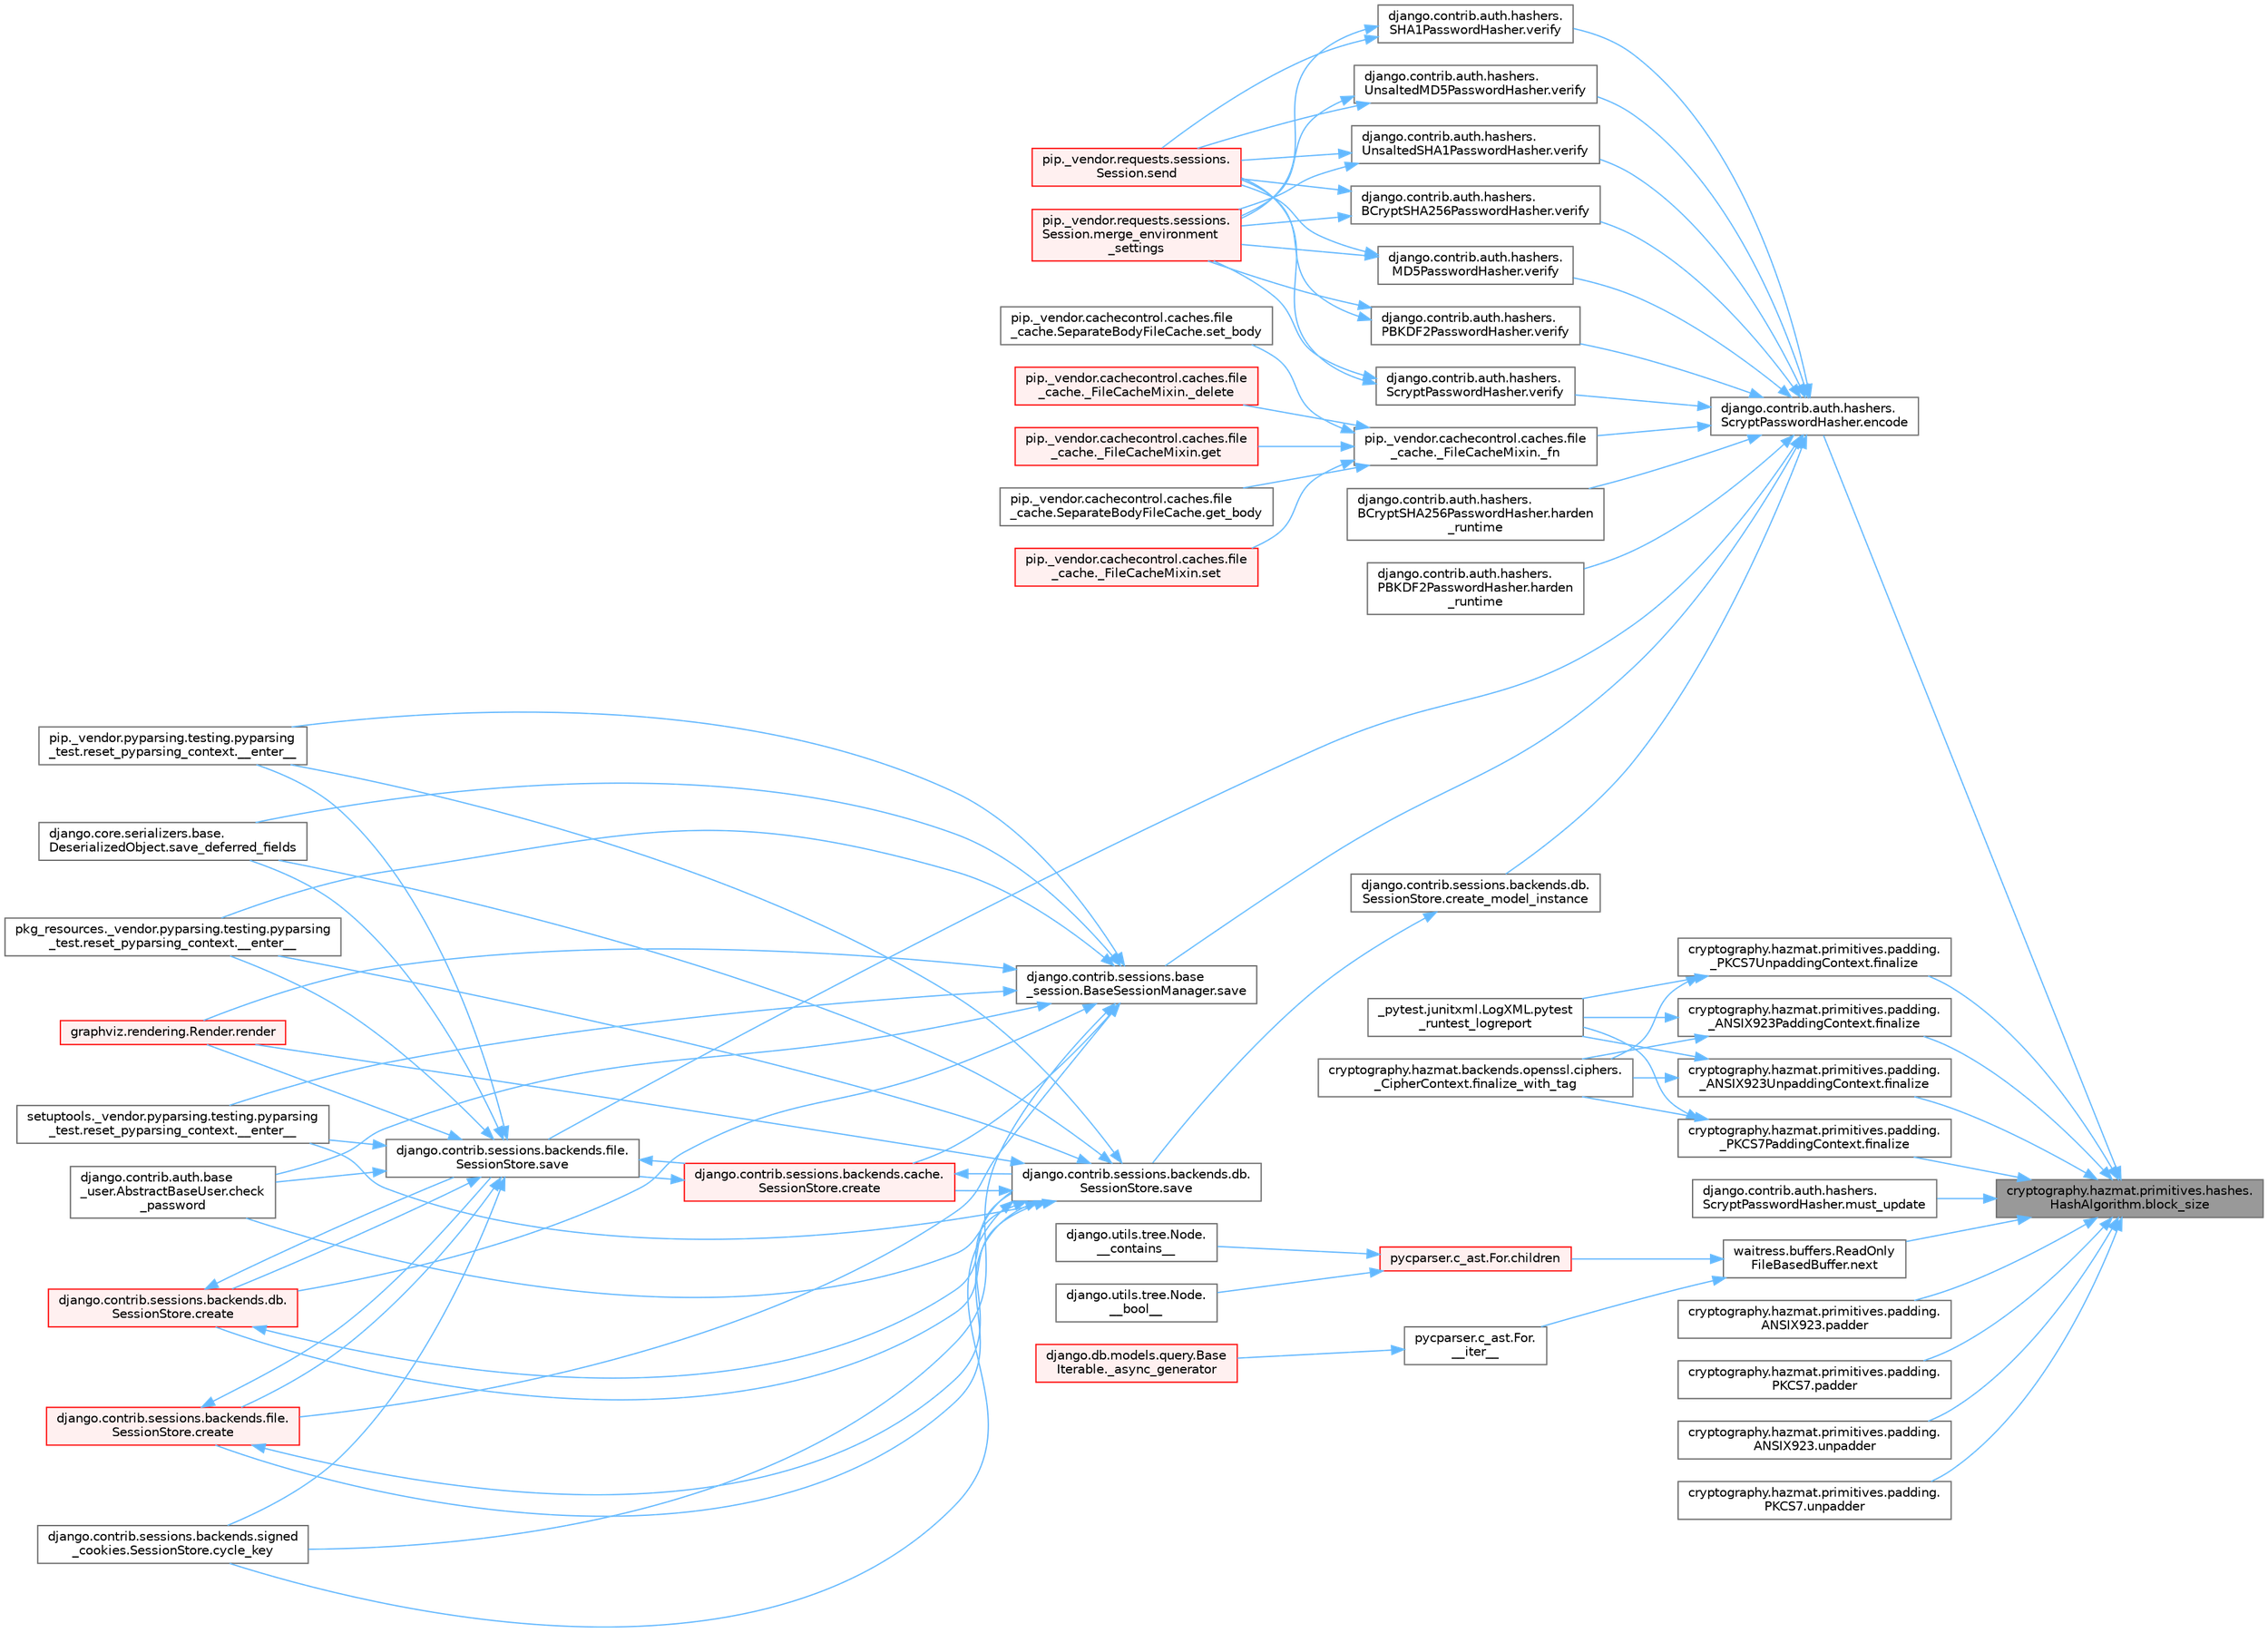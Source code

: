 digraph "cryptography.hazmat.primitives.hashes.HashAlgorithm.block_size"
{
 // LATEX_PDF_SIZE
  bgcolor="transparent";
  edge [fontname=Helvetica,fontsize=10,labelfontname=Helvetica,labelfontsize=10];
  node [fontname=Helvetica,fontsize=10,shape=box,height=0.2,width=0.4];
  rankdir="RL";
  Node1 [id="Node000001",label="cryptography.hazmat.primitives.hashes.\lHashAlgorithm.block_size",height=0.2,width=0.4,color="gray40", fillcolor="grey60", style="filled", fontcolor="black",tooltip=" "];
  Node1 -> Node2 [id="edge1_Node000001_Node000002",dir="back",color="steelblue1",style="solid",tooltip=" "];
  Node2 [id="Node000002",label="django.contrib.auth.hashers.\lScryptPasswordHasher.encode",height=0.2,width=0.4,color="grey40", fillcolor="white", style="filled",URL="$classdjango_1_1contrib_1_1auth_1_1hashers_1_1_scrypt_password_hasher.html#a1a5a33b642b1c9e74c5fd8a7c599b06b",tooltip=" "];
  Node2 -> Node3 [id="edge2_Node000002_Node000003",dir="back",color="steelblue1",style="solid",tooltip=" "];
  Node3 [id="Node000003",label="pip._vendor.cachecontrol.caches.file\l_cache._FileCacheMixin._fn",height=0.2,width=0.4,color="grey40", fillcolor="white", style="filled",URL="$classpip_1_1__vendor_1_1cachecontrol_1_1caches_1_1file__cache_1_1___file_cache_mixin.html#a8e94253502ca252f8c8ca1e4921fd42f",tooltip=" "];
  Node3 -> Node4 [id="edge3_Node000003_Node000004",dir="back",color="steelblue1",style="solid",tooltip=" "];
  Node4 [id="Node000004",label="pip._vendor.cachecontrol.caches.file\l_cache._FileCacheMixin._delete",height=0.2,width=0.4,color="red", fillcolor="#FFF0F0", style="filled",URL="$classpip_1_1__vendor_1_1cachecontrol_1_1caches_1_1file__cache_1_1___file_cache_mixin.html#a0ebc930693f8386cf1231d4ab04fb800",tooltip=" "];
  Node3 -> Node3176 [id="edge4_Node000003_Node003176",dir="back",color="steelblue1",style="solid",tooltip=" "];
  Node3176 [id="Node003176",label="pip._vendor.cachecontrol.caches.file\l_cache._FileCacheMixin.get",height=0.2,width=0.4,color="red", fillcolor="#FFF0F0", style="filled",URL="$classpip_1_1__vendor_1_1cachecontrol_1_1caches_1_1file__cache_1_1___file_cache_mixin.html#afef88044f42ddd480be90e94a50e07bc",tooltip=" "];
  Node3 -> Node3177 [id="edge5_Node000003_Node003177",dir="back",color="steelblue1",style="solid",tooltip=" "];
  Node3177 [id="Node003177",label="pip._vendor.cachecontrol.caches.file\l_cache.SeparateBodyFileCache.get_body",height=0.2,width=0.4,color="grey40", fillcolor="white", style="filled",URL="$classpip_1_1__vendor_1_1cachecontrol_1_1caches_1_1file__cache_1_1_separate_body_file_cache.html#a96853f5f4944aab4999b423e98ae94a7",tooltip=" "];
  Node3 -> Node3178 [id="edge6_Node000003_Node003178",dir="back",color="steelblue1",style="solid",tooltip=" "];
  Node3178 [id="Node003178",label="pip._vendor.cachecontrol.caches.file\l_cache._FileCacheMixin.set",height=0.2,width=0.4,color="red", fillcolor="#FFF0F0", style="filled",URL="$classpip_1_1__vendor_1_1cachecontrol_1_1caches_1_1file__cache_1_1___file_cache_mixin.html#ae8a7588fc5a71680756743e05deeea9b",tooltip=" "];
  Node3 -> Node3179 [id="edge7_Node000003_Node003179",dir="back",color="steelblue1",style="solid",tooltip=" "];
  Node3179 [id="Node003179",label="pip._vendor.cachecontrol.caches.file\l_cache.SeparateBodyFileCache.set_body",height=0.2,width=0.4,color="grey40", fillcolor="white", style="filled",URL="$classpip_1_1__vendor_1_1cachecontrol_1_1caches_1_1file__cache_1_1_separate_body_file_cache.html#a8fabbb6143c6afca2477309d3dfa7067",tooltip=" "];
  Node2 -> Node1805 [id="edge8_Node000002_Node001805",dir="back",color="steelblue1",style="solid",tooltip=" "];
  Node1805 [id="Node001805",label="django.contrib.sessions.backends.db.\lSessionStore.create_model_instance",height=0.2,width=0.4,color="grey40", fillcolor="white", style="filled",URL="$classdjango_1_1contrib_1_1sessions_1_1backends_1_1db_1_1_session_store.html#a0a3de585eb81b76b2c9c405702a7a563",tooltip=" "];
  Node1805 -> Node294 [id="edge9_Node001805_Node000294",dir="back",color="steelblue1",style="solid",tooltip=" "];
  Node294 [id="Node000294",label="django.contrib.sessions.backends.db.\lSessionStore.save",height=0.2,width=0.4,color="grey40", fillcolor="white", style="filled",URL="$classdjango_1_1contrib_1_1sessions_1_1backends_1_1db_1_1_session_store.html#a68a6b4f159bd3dc969ec80b34c1622af",tooltip=" "];
  Node294 -> Node295 [id="edge10_Node000294_Node000295",dir="back",color="steelblue1",style="solid",tooltip=" "];
  Node295 [id="Node000295",label="pip._vendor.pyparsing.testing.pyparsing\l_test.reset_pyparsing_context.__enter__",height=0.2,width=0.4,color="grey40", fillcolor="white", style="filled",URL="$classpip_1_1__vendor_1_1pyparsing_1_1testing_1_1pyparsing__test_1_1reset__pyparsing__context.html#a3d39d97a0d95a9b46c987e6dff52b7c0",tooltip=" "];
  Node294 -> Node296 [id="edge11_Node000294_Node000296",dir="back",color="steelblue1",style="solid",tooltip=" "];
  Node296 [id="Node000296",label="pkg_resources._vendor.pyparsing.testing.pyparsing\l_test.reset_pyparsing_context.__enter__",height=0.2,width=0.4,color="grey40", fillcolor="white", style="filled",URL="$classpkg__resources_1_1__vendor_1_1pyparsing_1_1testing_1_1pyparsing__test_1_1reset__pyparsing__context.html#a8d8360c033ccc7296fb9323a07cdeb25",tooltip=" "];
  Node294 -> Node297 [id="edge12_Node000294_Node000297",dir="back",color="steelblue1",style="solid",tooltip=" "];
  Node297 [id="Node000297",label="setuptools._vendor.pyparsing.testing.pyparsing\l_test.reset_pyparsing_context.__enter__",height=0.2,width=0.4,color="grey40", fillcolor="white", style="filled",URL="$classsetuptools_1_1__vendor_1_1pyparsing_1_1testing_1_1pyparsing__test_1_1reset__pyparsing__context.html#a436e2ea8355c86505c8cfdae81714c7c",tooltip=" "];
  Node294 -> Node298 [id="edge13_Node000294_Node000298",dir="back",color="steelblue1",style="solid",tooltip=" "];
  Node298 [id="Node000298",label="django.contrib.auth.base\l_user.AbstractBaseUser.check\l_password",height=0.2,width=0.4,color="grey40", fillcolor="white", style="filled",URL="$classdjango_1_1contrib_1_1auth_1_1base__user_1_1_abstract_base_user.html#aaa9bb7fa5353bc1917dbd7f87b63321a",tooltip=" "];
  Node294 -> Node299 [id="edge14_Node000294_Node000299",dir="back",color="steelblue1",style="solid",tooltip=" "];
  Node299 [id="Node000299",label="django.contrib.sessions.backends.cache.\lSessionStore.create",height=0.2,width=0.4,color="red", fillcolor="#FFF0F0", style="filled",URL="$classdjango_1_1contrib_1_1sessions_1_1backends_1_1cache_1_1_session_store.html#a38c9efbdb5115fd1820ae198b767c39c",tooltip=" "];
  Node299 -> Node294 [id="edge15_Node000299_Node000294",dir="back",color="steelblue1",style="solid",tooltip=" "];
  Node299 -> Node690 [id="edge16_Node000299_Node000690",dir="back",color="steelblue1",style="solid",tooltip=" "];
  Node690 [id="Node000690",label="django.contrib.sessions.backends.file.\lSessionStore.save",height=0.2,width=0.4,color="grey40", fillcolor="white", style="filled",URL="$classdjango_1_1contrib_1_1sessions_1_1backends_1_1file_1_1_session_store.html#af170f9c112376eb1627509287bf9620f",tooltip=" "];
  Node690 -> Node295 [id="edge17_Node000690_Node000295",dir="back",color="steelblue1",style="solid",tooltip=" "];
  Node690 -> Node296 [id="edge18_Node000690_Node000296",dir="back",color="steelblue1",style="solid",tooltip=" "];
  Node690 -> Node297 [id="edge19_Node000690_Node000297",dir="back",color="steelblue1",style="solid",tooltip=" "];
  Node690 -> Node298 [id="edge20_Node000690_Node000298",dir="back",color="steelblue1",style="solid",tooltip=" "];
  Node690 -> Node299 [id="edge21_Node000690_Node000299",dir="back",color="steelblue1",style="solid",tooltip=" "];
  Node690 -> Node521 [id="edge22_Node000690_Node000521",dir="back",color="steelblue1",style="solid",tooltip=" "];
  Node521 [id="Node000521",label="django.contrib.sessions.backends.db.\lSessionStore.create",height=0.2,width=0.4,color="red", fillcolor="#FFF0F0", style="filled",URL="$classdjango_1_1contrib_1_1sessions_1_1backends_1_1db_1_1_session_store.html#a4a98c0168c61e75be58e279660aa6ce4",tooltip=" "];
  Node521 -> Node294 [id="edge23_Node000521_Node000294",dir="back",color="steelblue1",style="solid",tooltip=" "];
  Node521 -> Node690 [id="edge24_Node000521_Node000690",dir="back",color="steelblue1",style="solid",tooltip=" "];
  Node690 -> Node681 [id="edge25_Node000690_Node000681",dir="back",color="steelblue1",style="solid",tooltip=" "];
  Node681 [id="Node000681",label="django.contrib.sessions.backends.file.\lSessionStore.create",height=0.2,width=0.4,color="red", fillcolor="#FFF0F0", style="filled",URL="$classdjango_1_1contrib_1_1sessions_1_1backends_1_1file_1_1_session_store.html#a6624db6a37dfff490f837047e0a60dda",tooltip=" "];
  Node681 -> Node294 [id="edge26_Node000681_Node000294",dir="back",color="steelblue1",style="solid",tooltip=" "];
  Node681 -> Node690 [id="edge27_Node000681_Node000690",dir="back",color="steelblue1",style="solid",tooltip=" "];
  Node690 -> Node688 [id="edge28_Node000690_Node000688",dir="back",color="steelblue1",style="solid",tooltip=" "];
  Node688 [id="Node000688",label="django.contrib.sessions.backends.signed\l_cookies.SessionStore.cycle_key",height=0.2,width=0.4,color="grey40", fillcolor="white", style="filled",URL="$classdjango_1_1contrib_1_1sessions_1_1backends_1_1signed__cookies_1_1_session_store.html#abf8e71313b847459c30f19e691c25a93",tooltip=" "];
  Node690 -> Node372 [id="edge29_Node000690_Node000372",dir="back",color="steelblue1",style="solid",tooltip=" "];
  Node372 [id="Node000372",label="graphviz.rendering.Render.render",height=0.2,width=0.4,color="red", fillcolor="#FFF0F0", style="filled",URL="$classgraphviz_1_1rendering_1_1_render.html#a0249d6538d64a6b59b1bed64d4636456",tooltip=" "];
  Node690 -> Node689 [id="edge30_Node000690_Node000689",dir="back",color="steelblue1",style="solid",tooltip=" "];
  Node689 [id="Node000689",label="django.core.serializers.base.\lDeserializedObject.save_deferred_fields",height=0.2,width=0.4,color="grey40", fillcolor="white", style="filled",URL="$classdjango_1_1core_1_1serializers_1_1base_1_1_deserialized_object.html#a2fd4269d14e2f58fda59335c79a582f5",tooltip=" "];
  Node294 -> Node521 [id="edge31_Node000294_Node000521",dir="back",color="steelblue1",style="solid",tooltip=" "];
  Node294 -> Node681 [id="edge32_Node000294_Node000681",dir="back",color="steelblue1",style="solid",tooltip=" "];
  Node294 -> Node688 [id="edge33_Node000294_Node000688",dir="back",color="steelblue1",style="solid",tooltip=" "];
  Node294 -> Node372 [id="edge34_Node000294_Node000372",dir="back",color="steelblue1",style="solid",tooltip=" "];
  Node294 -> Node689 [id="edge35_Node000294_Node000689",dir="back",color="steelblue1",style="solid",tooltip=" "];
  Node2 -> Node3024 [id="edge36_Node000002_Node003024",dir="back",color="steelblue1",style="solid",tooltip=" "];
  Node3024 [id="Node003024",label="django.contrib.auth.hashers.\lBCryptSHA256PasswordHasher.harden\l_runtime",height=0.2,width=0.4,color="grey40", fillcolor="white", style="filled",URL="$classdjango_1_1contrib_1_1auth_1_1hashers_1_1_b_crypt_s_h_a256_password_hasher.html#aeb2d930973f5a8b0a605c789332df5b0",tooltip=" "];
  Node2 -> Node291 [id="edge37_Node000002_Node000291",dir="back",color="steelblue1",style="solid",tooltip=" "];
  Node291 [id="Node000291",label="django.contrib.auth.hashers.\lPBKDF2PasswordHasher.harden\l_runtime",height=0.2,width=0.4,color="grey40", fillcolor="white", style="filled",URL="$classdjango_1_1contrib_1_1auth_1_1hashers_1_1_p_b_k_d_f2_password_hasher.html#ae7f1dcad47802823597610b026fae83a",tooltip=" "];
  Node2 -> Node690 [id="edge38_Node000002_Node000690",dir="back",color="steelblue1",style="solid",tooltip=" "];
  Node2 -> Node3025 [id="edge39_Node000002_Node003025",dir="back",color="steelblue1",style="solid",tooltip=" "];
  Node3025 [id="Node003025",label="django.contrib.sessions.base\l_session.BaseSessionManager.save",height=0.2,width=0.4,color="grey40", fillcolor="white", style="filled",URL="$classdjango_1_1contrib_1_1sessions_1_1base__session_1_1_base_session_manager.html#a323bed24720881f2b0c3e3fce57c1a5a",tooltip=" "];
  Node3025 -> Node295 [id="edge40_Node003025_Node000295",dir="back",color="steelblue1",style="solid",tooltip=" "];
  Node3025 -> Node296 [id="edge41_Node003025_Node000296",dir="back",color="steelblue1",style="solid",tooltip=" "];
  Node3025 -> Node297 [id="edge42_Node003025_Node000297",dir="back",color="steelblue1",style="solid",tooltip=" "];
  Node3025 -> Node298 [id="edge43_Node003025_Node000298",dir="back",color="steelblue1",style="solid",tooltip=" "];
  Node3025 -> Node299 [id="edge44_Node003025_Node000299",dir="back",color="steelblue1",style="solid",tooltip=" "];
  Node3025 -> Node521 [id="edge45_Node003025_Node000521",dir="back",color="steelblue1",style="solid",tooltip=" "];
  Node3025 -> Node681 [id="edge46_Node003025_Node000681",dir="back",color="steelblue1",style="solid",tooltip=" "];
  Node3025 -> Node688 [id="edge47_Node003025_Node000688",dir="back",color="steelblue1",style="solid",tooltip=" "];
  Node3025 -> Node372 [id="edge48_Node003025_Node000372",dir="back",color="steelblue1",style="solid",tooltip=" "];
  Node3025 -> Node689 [id="edge49_Node003025_Node000689",dir="back",color="steelblue1",style="solid",tooltip=" "];
  Node2 -> Node3026 [id="edge50_Node000002_Node003026",dir="back",color="steelblue1",style="solid",tooltip=" "];
  Node3026 [id="Node003026",label="django.contrib.auth.hashers.\lBCryptSHA256PasswordHasher.verify",height=0.2,width=0.4,color="grey40", fillcolor="white", style="filled",URL="$classdjango_1_1contrib_1_1auth_1_1hashers_1_1_b_crypt_s_h_a256_password_hasher.html#aace67824fb9a74b812da9e723c452182",tooltip=" "];
  Node3026 -> Node1783 [id="edge51_Node003026_Node001783",dir="back",color="steelblue1",style="solid",tooltip=" "];
  Node1783 [id="Node001783",label="pip._vendor.requests.sessions.\lSession.merge_environment\l_settings",height=0.2,width=0.4,color="red", fillcolor="#FFF0F0", style="filled",URL="$classpip_1_1__vendor_1_1requests_1_1sessions_1_1_session.html#a1bbc07ae0fd8434a0ae651e3eb482be0",tooltip=" "];
  Node3026 -> Node1784 [id="edge52_Node003026_Node001784",dir="back",color="steelblue1",style="solid",tooltip=" "];
  Node1784 [id="Node001784",label="pip._vendor.requests.sessions.\lSession.send",height=0.2,width=0.4,color="red", fillcolor="#FFF0F0", style="filled",URL="$classpip_1_1__vendor_1_1requests_1_1sessions_1_1_session.html#ac53877008b8d3c6901be36033885124c",tooltip=" "];
  Node2 -> Node3019 [id="edge53_Node000002_Node003019",dir="back",color="steelblue1",style="solid",tooltip=" "];
  Node3019 [id="Node003019",label="django.contrib.auth.hashers.\lMD5PasswordHasher.verify",height=0.2,width=0.4,color="grey40", fillcolor="white", style="filled",URL="$classdjango_1_1contrib_1_1auth_1_1hashers_1_1_m_d5_password_hasher.html#a5ee1720bbd104f7f53ced6d0f7847393",tooltip=" "];
  Node3019 -> Node1783 [id="edge54_Node003019_Node001783",dir="back",color="steelblue1",style="solid",tooltip=" "];
  Node3019 -> Node1784 [id="edge55_Node003019_Node001784",dir="back",color="steelblue1",style="solid",tooltip=" "];
  Node2 -> Node3020 [id="edge56_Node000002_Node003020",dir="back",color="steelblue1",style="solid",tooltip=" "];
  Node3020 [id="Node003020",label="django.contrib.auth.hashers.\lPBKDF2PasswordHasher.verify",height=0.2,width=0.4,color="grey40", fillcolor="white", style="filled",URL="$classdjango_1_1contrib_1_1auth_1_1hashers_1_1_p_b_k_d_f2_password_hasher.html#a769f11e83d4f84b6a1aa2414aa345a96",tooltip=" "];
  Node3020 -> Node1783 [id="edge57_Node003020_Node001783",dir="back",color="steelblue1",style="solid",tooltip=" "];
  Node3020 -> Node1784 [id="edge58_Node003020_Node001784",dir="back",color="steelblue1",style="solid",tooltip=" "];
  Node2 -> Node3021 [id="edge59_Node000002_Node003021",dir="back",color="steelblue1",style="solid",tooltip=" "];
  Node3021 [id="Node003021",label="django.contrib.auth.hashers.\lScryptPasswordHasher.verify",height=0.2,width=0.4,color="grey40", fillcolor="white", style="filled",URL="$classdjango_1_1contrib_1_1auth_1_1hashers_1_1_scrypt_password_hasher.html#ae1fe41459b9b8cc72115d2f8c01f6776",tooltip=" "];
  Node3021 -> Node1783 [id="edge60_Node003021_Node001783",dir="back",color="steelblue1",style="solid",tooltip=" "];
  Node3021 -> Node1784 [id="edge61_Node003021_Node001784",dir="back",color="steelblue1",style="solid",tooltip=" "];
  Node2 -> Node3022 [id="edge62_Node000002_Node003022",dir="back",color="steelblue1",style="solid",tooltip=" "];
  Node3022 [id="Node003022",label="django.contrib.auth.hashers.\lSHA1PasswordHasher.verify",height=0.2,width=0.4,color="grey40", fillcolor="white", style="filled",URL="$classdjango_1_1contrib_1_1auth_1_1hashers_1_1_s_h_a1_password_hasher.html#a5ac2a7038875bc3da2654b03c1ae2716",tooltip=" "];
  Node3022 -> Node1783 [id="edge63_Node003022_Node001783",dir="back",color="steelblue1",style="solid",tooltip=" "];
  Node3022 -> Node1784 [id="edge64_Node003022_Node001784",dir="back",color="steelblue1",style="solid",tooltip=" "];
  Node2 -> Node3027 [id="edge65_Node000002_Node003027",dir="back",color="steelblue1",style="solid",tooltip=" "];
  Node3027 [id="Node003027",label="django.contrib.auth.hashers.\lUnsaltedMD5PasswordHasher.verify",height=0.2,width=0.4,color="grey40", fillcolor="white", style="filled",URL="$classdjango_1_1contrib_1_1auth_1_1hashers_1_1_unsalted_m_d5_password_hasher.html#ad634eb70221559f3132f12171b8ebae0",tooltip=" "];
  Node3027 -> Node1783 [id="edge66_Node003027_Node001783",dir="back",color="steelblue1",style="solid",tooltip=" "];
  Node3027 -> Node1784 [id="edge67_Node003027_Node001784",dir="back",color="steelblue1",style="solid",tooltip=" "];
  Node2 -> Node3028 [id="edge68_Node000002_Node003028",dir="back",color="steelblue1",style="solid",tooltip=" "];
  Node3028 [id="Node003028",label="django.contrib.auth.hashers.\lUnsaltedSHA1PasswordHasher.verify",height=0.2,width=0.4,color="grey40", fillcolor="white", style="filled",URL="$classdjango_1_1contrib_1_1auth_1_1hashers_1_1_unsalted_s_h_a1_password_hasher.html#ad4dd5a8b681866ea72b2b9b8b1f3a552",tooltip=" "];
  Node3028 -> Node1783 [id="edge69_Node003028_Node001783",dir="back",color="steelblue1",style="solid",tooltip=" "];
  Node3028 -> Node1784 [id="edge70_Node003028_Node001784",dir="back",color="steelblue1",style="solid",tooltip=" "];
  Node1 -> Node3180 [id="edge71_Node000001_Node003180",dir="back",color="steelblue1",style="solid",tooltip=" "];
  Node3180 [id="Node003180",label="cryptography.hazmat.primitives.padding.\l_ANSIX923PaddingContext.finalize",height=0.2,width=0.4,color="grey40", fillcolor="white", style="filled",URL="$classcryptography_1_1hazmat_1_1primitives_1_1padding_1_1___a_n_s_i_x923_padding_context.html#a97148e5787bf477a0958710d9bc8624e",tooltip=" "];
  Node3180 -> Node1222 [id="edge72_Node003180_Node001222",dir="back",color="steelblue1",style="solid",tooltip=" "];
  Node1222 [id="Node001222",label="cryptography.hazmat.backends.openssl.ciphers.\l_CipherContext.finalize_with_tag",height=0.2,width=0.4,color="grey40", fillcolor="white", style="filled",URL="$classcryptography_1_1hazmat_1_1backends_1_1openssl_1_1ciphers_1_1___cipher_context.html#aae08819b6b72f78215e57f1365a034af",tooltip=" "];
  Node3180 -> Node1223 [id="edge73_Node003180_Node001223",dir="back",color="steelblue1",style="solid",tooltip=" "];
  Node1223 [id="Node001223",label="_pytest.junitxml.LogXML.pytest\l_runtest_logreport",height=0.2,width=0.4,color="grey40", fillcolor="white", style="filled",URL="$class__pytest_1_1junitxml_1_1_log_x_m_l.html#aff5cb9810fd4071387c7b1b8ce408b5f",tooltip=" "];
  Node1 -> Node3181 [id="edge74_Node000001_Node003181",dir="back",color="steelblue1",style="solid",tooltip=" "];
  Node3181 [id="Node003181",label="cryptography.hazmat.primitives.padding.\l_ANSIX923UnpaddingContext.finalize",height=0.2,width=0.4,color="grey40", fillcolor="white", style="filled",URL="$classcryptography_1_1hazmat_1_1primitives_1_1padding_1_1___a_n_s_i_x923_unpadding_context.html#a1e8c7666509bd56a79df7264ccadde42",tooltip=" "];
  Node3181 -> Node1222 [id="edge75_Node003181_Node001222",dir="back",color="steelblue1",style="solid",tooltip=" "];
  Node3181 -> Node1223 [id="edge76_Node003181_Node001223",dir="back",color="steelblue1",style="solid",tooltip=" "];
  Node1 -> Node3182 [id="edge77_Node000001_Node003182",dir="back",color="steelblue1",style="solid",tooltip=" "];
  Node3182 [id="Node003182",label="cryptography.hazmat.primitives.padding.\l_PKCS7PaddingContext.finalize",height=0.2,width=0.4,color="grey40", fillcolor="white", style="filled",URL="$classcryptography_1_1hazmat_1_1primitives_1_1padding_1_1___p_k_c_s7_padding_context.html#a2881fe88b78a27da2f0cf001ee388b67",tooltip=" "];
  Node3182 -> Node1222 [id="edge78_Node003182_Node001222",dir="back",color="steelblue1",style="solid",tooltip=" "];
  Node3182 -> Node1223 [id="edge79_Node003182_Node001223",dir="back",color="steelblue1",style="solid",tooltip=" "];
  Node1 -> Node3183 [id="edge80_Node000001_Node003183",dir="back",color="steelblue1",style="solid",tooltip=" "];
  Node3183 [id="Node003183",label="cryptography.hazmat.primitives.padding.\l_PKCS7UnpaddingContext.finalize",height=0.2,width=0.4,color="grey40", fillcolor="white", style="filled",URL="$classcryptography_1_1hazmat_1_1primitives_1_1padding_1_1___p_k_c_s7_unpadding_context.html#a57fc46836a64025fe20456d3c32d3ce6",tooltip=" "];
  Node3183 -> Node1222 [id="edge81_Node003183_Node001222",dir="back",color="steelblue1",style="solid",tooltip=" "];
  Node3183 -> Node1223 [id="edge82_Node003183_Node001223",dir="back",color="steelblue1",style="solid",tooltip=" "];
  Node1 -> Node3009 [id="edge83_Node000001_Node003009",dir="back",color="steelblue1",style="solid",tooltip=" "];
  Node3009 [id="Node003009",label="django.contrib.auth.hashers.\lScryptPasswordHasher.must_update",height=0.2,width=0.4,color="grey40", fillcolor="white", style="filled",URL="$classdjango_1_1contrib_1_1auth_1_1hashers_1_1_scrypt_password_hasher.html#ad7430c0123af2934cfb00a1df1e98013",tooltip=" "];
  Node1 -> Node3184 [id="edge84_Node000001_Node003184",dir="back",color="steelblue1",style="solid",tooltip=" "];
  Node3184 [id="Node003184",label="waitress.buffers.ReadOnly\lFileBasedBuffer.next",height=0.2,width=0.4,color="grey40", fillcolor="white", style="filled",URL="$classwaitress_1_1buffers_1_1_read_only_file_based_buffer.html#abe4de40734fe741502bca32c8284c669",tooltip=" "];
  Node3184 -> Node3185 [id="edge85_Node003184_Node003185",dir="back",color="steelblue1",style="solid",tooltip=" "];
  Node3185 [id="Node003185",label="pycparser.c_ast.For.\l__iter__",height=0.2,width=0.4,color="grey40", fillcolor="white", style="filled",URL="$classpycparser_1_1c__ast_1_1_for.html#a5ec4d376b5226521b188ad1e5ef7895b",tooltip=" "];
  Node3185 -> Node59 [id="edge86_Node003185_Node000059",dir="back",color="steelblue1",style="solid",tooltip=" "];
  Node59 [id="Node000059",label="django.db.models.query.Base\lIterable._async_generator",height=0.2,width=0.4,color="red", fillcolor="#FFF0F0", style="filled",URL="$classdjango_1_1db_1_1models_1_1query_1_1_base_iterable.html#a3ecc2267976bc6628d1fe84d78355144",tooltip=" "];
  Node3184 -> Node3186 [id="edge87_Node003184_Node003186",dir="back",color="steelblue1",style="solid",tooltip=" "];
  Node3186 [id="Node003186",label="pycparser.c_ast.For.children",height=0.2,width=0.4,color="red", fillcolor="#FFF0F0", style="filled",URL="$classpycparser_1_1c__ast_1_1_for.html#a215c790814d9a305fc5046fec153fbe2",tooltip=" "];
  Node3186 -> Node1192 [id="edge88_Node003186_Node001192",dir="back",color="steelblue1",style="solid",tooltip=" "];
  Node1192 [id="Node001192",label="django.utils.tree.Node.\l__bool__",height=0.2,width=0.4,color="grey40", fillcolor="white", style="filled",URL="$classdjango_1_1utils_1_1tree_1_1_node.html#a70a56e9492f929d850eebc44de75e25c",tooltip=" "];
  Node3186 -> Node1193 [id="edge89_Node003186_Node001193",dir="back",color="steelblue1",style="solid",tooltip=" "];
  Node1193 [id="Node001193",label="django.utils.tree.Node.\l__contains__",height=0.2,width=0.4,color="grey40", fillcolor="white", style="filled",URL="$classdjango_1_1utils_1_1tree_1_1_node.html#ab55c47b46f14e5fde108b1c3cf95d93a",tooltip=" "];
  Node1 -> Node3187 [id="edge90_Node000001_Node003187",dir="back",color="steelblue1",style="solid",tooltip=" "];
  Node3187 [id="Node003187",label="cryptography.hazmat.primitives.padding.\lANSIX923.padder",height=0.2,width=0.4,color="grey40", fillcolor="white", style="filled",URL="$classcryptography_1_1hazmat_1_1primitives_1_1padding_1_1_a_n_s_i_x923.html#ac942dd4f2dc7b2981efc2dd770712648",tooltip=" "];
  Node1 -> Node3188 [id="edge91_Node000001_Node003188",dir="back",color="steelblue1",style="solid",tooltip=" "];
  Node3188 [id="Node003188",label="cryptography.hazmat.primitives.padding.\lPKCS7.padder",height=0.2,width=0.4,color="grey40", fillcolor="white", style="filled",URL="$classcryptography_1_1hazmat_1_1primitives_1_1padding_1_1_p_k_c_s7.html#a6e62fe5f3bf3ac7370166e0dd6d7c97e",tooltip=" "];
  Node1 -> Node3189 [id="edge92_Node000001_Node003189",dir="back",color="steelblue1",style="solid",tooltip=" "];
  Node3189 [id="Node003189",label="cryptography.hazmat.primitives.padding.\lANSIX923.unpadder",height=0.2,width=0.4,color="grey40", fillcolor="white", style="filled",URL="$classcryptography_1_1hazmat_1_1primitives_1_1padding_1_1_a_n_s_i_x923.html#a3983923931bc48c2ac5f695875189ea0",tooltip=" "];
  Node1 -> Node3190 [id="edge93_Node000001_Node003190",dir="back",color="steelblue1",style="solid",tooltip=" "];
  Node3190 [id="Node003190",label="cryptography.hazmat.primitives.padding.\lPKCS7.unpadder",height=0.2,width=0.4,color="grey40", fillcolor="white", style="filled",URL="$classcryptography_1_1hazmat_1_1primitives_1_1padding_1_1_p_k_c_s7.html#a36797646f126d3774d3ba441b10e6a05",tooltip=" "];
}
